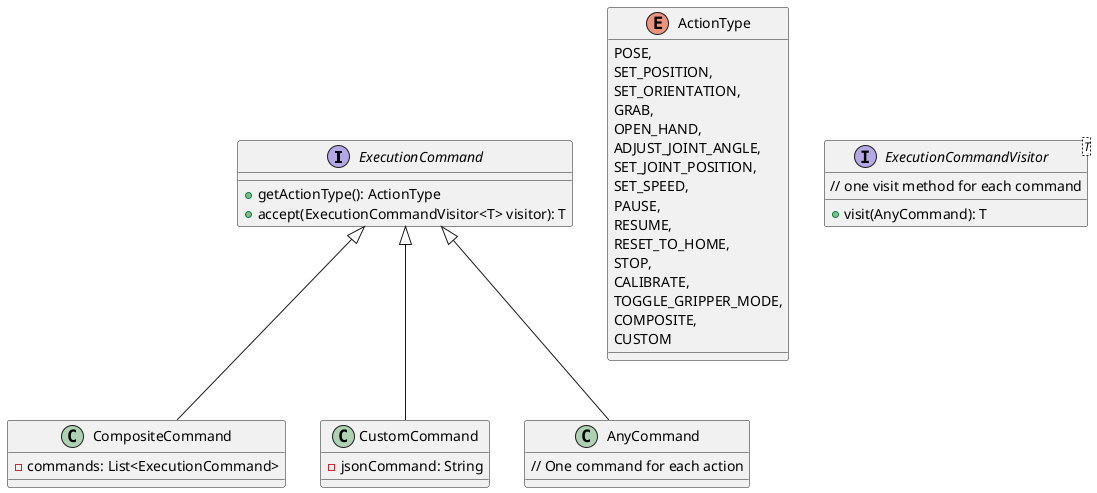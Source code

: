 @startuml
interface ExecutionCommand {
    +getActionType(): ActionType
    +accept(ExecutionCommandVisitor<T> visitor): T
}

enum ActionType {
    POSE,
    SET_POSITION,
    SET_ORIENTATION,
    GRAB,
    OPEN_HAND,
    ADJUST_JOINT_ANGLE,
    SET_JOINT_POSITION,
    SET_SPEED,
    PAUSE,
    RESUME,
    RESET_TO_HOME,
    STOP,
    CALIBRATE,
    TOGGLE_GRIPPER_MODE,
    COMPOSITE,
    CUSTOM
}
interface ExecutionCommandVisitor<T> {
    +visit(AnyCommand): T
    // one visit method for each command
}

class CompositeCommand {
    -commands: List<ExecutionCommand>
}

class CustomCommand {
    -jsonCommand: String
}

class AnyCommand {
    // One command for each action
}

ExecutionCommand <|-- CompositeCommand
ExecutionCommand <|-- AnyCommand
ExecutionCommand <|-- CustomCommand
@enduml
